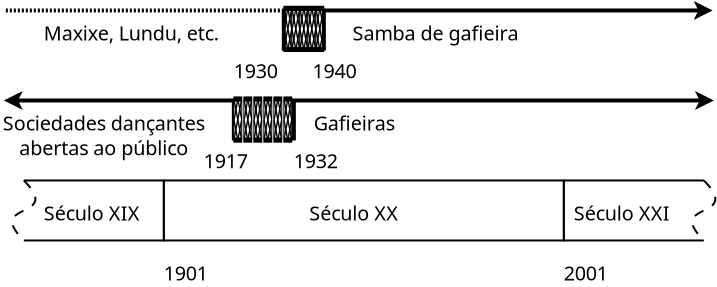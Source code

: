 <?xml version="1.0" encoding="UTF-8"?>
<dia:diagram xmlns:dia="http://www.lysator.liu.se/~alla/dia/">
  <dia:layer name="Segundo plano" visible="true" connectable="true" active="true">
    <dia:object type="Standard - Box" version="0" id="O0">
      <dia:attribute name="obj_pos">
        <dia:point val="12,1"/>
      </dia:attribute>
      <dia:attribute name="obj_bb">
        <dia:rectangle val="11.95,0.95;32.05,4.05"/>
      </dia:attribute>
      <dia:attribute name="elem_corner">
        <dia:point val="12,1"/>
      </dia:attribute>
      <dia:attribute name="elem_width">
        <dia:real val="20"/>
      </dia:attribute>
      <dia:attribute name="elem_height">
        <dia:real val="3"/>
      </dia:attribute>
      <dia:attribute name="show_background">
        <dia:boolean val="false"/>
      </dia:attribute>
    </dia:object>
    <dia:object type="Standard - Text" version="1" id="O1">
      <dia:attribute name="obj_pos">
        <dia:point val="12,6"/>
      </dia:attribute>
      <dia:attribute name="obj_bb">
        <dia:rectangle val="12,5.082;14.51,6.235"/>
      </dia:attribute>
      <dia:attribute name="text">
        <dia:composite type="text">
          <dia:attribute name="string">
            <dia:string>#1901#</dia:string>
          </dia:attribute>
          <dia:attribute name="font">
            <dia:font family="sans" style="0" name="Helvetica"/>
          </dia:attribute>
          <dia:attribute name="height">
            <dia:real val="1.235"/>
          </dia:attribute>
          <dia:attribute name="pos">
            <dia:point val="12,6"/>
          </dia:attribute>
          <dia:attribute name="color">
            <dia:color val="#000000ff"/>
          </dia:attribute>
          <dia:attribute name="alignment">
            <dia:enum val="0"/>
          </dia:attribute>
        </dia:composite>
      </dia:attribute>
      <dia:attribute name="valign">
        <dia:enum val="3"/>
      </dia:attribute>
    </dia:object>
    <dia:object type="Standard - Text" version="1" id="O2">
      <dia:attribute name="obj_pos">
        <dia:point val="32,6"/>
      </dia:attribute>
      <dia:attribute name="obj_bb">
        <dia:rectangle val="32,5.082;34.51,6.235"/>
      </dia:attribute>
      <dia:attribute name="text">
        <dia:composite type="text">
          <dia:attribute name="string">
            <dia:string>#2001#</dia:string>
          </dia:attribute>
          <dia:attribute name="font">
            <dia:font family="sans" style="0" name="Helvetica"/>
          </dia:attribute>
          <dia:attribute name="height">
            <dia:real val="1.235"/>
          </dia:attribute>
          <dia:attribute name="pos">
            <dia:point val="32,6"/>
          </dia:attribute>
          <dia:attribute name="color">
            <dia:color val="#000000ff"/>
          </dia:attribute>
          <dia:attribute name="alignment">
            <dia:enum val="0"/>
          </dia:attribute>
        </dia:composite>
      </dia:attribute>
      <dia:attribute name="valign">
        <dia:enum val="3"/>
      </dia:attribute>
    </dia:object>
    <dia:object type="Standard - Text" version="1" id="O3">
      <dia:attribute name="obj_pos">
        <dia:point val="21.5,3"/>
      </dia:attribute>
      <dia:attribute name="obj_bb">
        <dia:rectangle val="19.024,2.083;23.976,3.235"/>
      </dia:attribute>
      <dia:attribute name="text">
        <dia:composite type="text">
          <dia:attribute name="string">
            <dia:string>#Século XX#</dia:string>
          </dia:attribute>
          <dia:attribute name="font">
            <dia:font family="sans" style="0" name="Helvetica"/>
          </dia:attribute>
          <dia:attribute name="height">
            <dia:real val="1.235"/>
          </dia:attribute>
          <dia:attribute name="pos">
            <dia:point val="21.5,3"/>
          </dia:attribute>
          <dia:attribute name="color">
            <dia:color val="#000000ff"/>
          </dia:attribute>
          <dia:attribute name="alignment">
            <dia:enum val="1"/>
          </dia:attribute>
        </dia:composite>
      </dia:attribute>
      <dia:attribute name="valign">
        <dia:enum val="3"/>
      </dia:attribute>
    </dia:object>
    <dia:object type="Standard - Text" version="1" id="O4">
      <dia:attribute name="obj_pos">
        <dia:point val="32.5,3"/>
      </dia:attribute>
      <dia:attribute name="obj_bb">
        <dia:rectangle val="32.5,2.083;37.745,3.235"/>
      </dia:attribute>
      <dia:attribute name="text">
        <dia:composite type="text">
          <dia:attribute name="string">
            <dia:string>#Século XXI#</dia:string>
          </dia:attribute>
          <dia:attribute name="font">
            <dia:font family="sans" style="0" name="Helvetica"/>
          </dia:attribute>
          <dia:attribute name="height">
            <dia:real val="1.235"/>
          </dia:attribute>
          <dia:attribute name="pos">
            <dia:point val="32.5,3"/>
          </dia:attribute>
          <dia:attribute name="color">
            <dia:color val="#000000ff"/>
          </dia:attribute>
          <dia:attribute name="alignment">
            <dia:enum val="0"/>
          </dia:attribute>
        </dia:composite>
      </dia:attribute>
      <dia:attribute name="valign">
        <dia:enum val="3"/>
      </dia:attribute>
    </dia:object>
    <dia:object type="Standard - BezierLine" version="0" id="O5">
      <dia:attribute name="obj_pos">
        <dia:point val="39,1"/>
      </dia:attribute>
      <dia:attribute name="obj_bb">
        <dia:rectangle val="38.373,0.929;39.627,4.071"/>
      </dia:attribute>
      <dia:attribute name="bez_points">
        <dia:point val="39,1"/>
        <dia:point val="41,3"/>
        <dia:point val="37,2"/>
        <dia:point val="39,4"/>
      </dia:attribute>
      <dia:attribute name="corner_types">
        <dia:enum val="0"/>
        <dia:enum val="0"/>
      </dia:attribute>
      <dia:attribute name="line_style">
        <dia:enum val="1"/>
      </dia:attribute>
      <dia:attribute name="dashlength">
        <dia:real val="0.5"/>
      </dia:attribute>
    </dia:object>
    <dia:object type="Standard - PolyLine" version="0" id="O6">
      <dia:attribute name="obj_pos">
        <dia:point val="39,1"/>
      </dia:attribute>
      <dia:attribute name="obj_bb">
        <dia:rectangle val="31.95,0.95;39.05,4.05"/>
      </dia:attribute>
      <dia:attribute name="poly_points">
        <dia:point val="39,1"/>
        <dia:point val="32,1"/>
        <dia:point val="32,4"/>
        <dia:point val="39,4"/>
      </dia:attribute>
      <dia:connections>
        <dia:connection handle="1" to="O0" connection="2"/>
        <dia:connection handle="2" to="O0" connection="7"/>
      </dia:connections>
    </dia:object>
    <dia:group>
      <dia:attribute name="meta">
        <dia:composite type="dict"/>
      </dia:attribute>
      <dia:attribute name="matrix"/>
      <dia:object type="Standard - BezierLine" version="0" id="O7">
        <dia:attribute name="obj_pos">
          <dia:point val="5,1"/>
        </dia:attribute>
        <dia:attribute name="obj_bb">
          <dia:rectangle val="4.373,0.929;5.627,4.071"/>
        </dia:attribute>
        <dia:attribute name="bez_points">
          <dia:point val="5,1"/>
          <dia:point val="7,3"/>
          <dia:point val="3,2"/>
          <dia:point val="5,4"/>
        </dia:attribute>
        <dia:attribute name="corner_types">
          <dia:enum val="0"/>
          <dia:enum val="0"/>
        </dia:attribute>
        <dia:attribute name="line_style">
          <dia:enum val="1"/>
        </dia:attribute>
        <dia:attribute name="dashlength">
          <dia:real val="0.5"/>
        </dia:attribute>
      </dia:object>
      <dia:object type="Standard - PolyLine" version="0" id="O8">
        <dia:attribute name="obj_pos">
          <dia:point val="5,1"/>
        </dia:attribute>
        <dia:attribute name="obj_bb">
          <dia:rectangle val="4.95,0.95;12.05,4.05"/>
        </dia:attribute>
        <dia:attribute name="poly_points">
          <dia:point val="5,1"/>
          <dia:point val="12,1"/>
          <dia:point val="12,4"/>
          <dia:point val="5,4"/>
        </dia:attribute>
      </dia:object>
    </dia:group>
    <dia:object type="Standard - Text" version="1" id="O9">
      <dia:attribute name="obj_pos">
        <dia:point val="6,3"/>
      </dia:attribute>
      <dia:attribute name="obj_bb">
        <dia:rectangle val="6,2.083;11.245,3.235"/>
      </dia:attribute>
      <dia:attribute name="text">
        <dia:composite type="text">
          <dia:attribute name="string">
            <dia:string>#Século XIX#</dia:string>
          </dia:attribute>
          <dia:attribute name="font">
            <dia:font family="sans" style="0" name="Helvetica"/>
          </dia:attribute>
          <dia:attribute name="height">
            <dia:real val="1.235"/>
          </dia:attribute>
          <dia:attribute name="pos">
            <dia:point val="6,3"/>
          </dia:attribute>
          <dia:attribute name="color">
            <dia:color val="#000000ff"/>
          </dia:attribute>
          <dia:attribute name="alignment">
            <dia:enum val="0"/>
          </dia:attribute>
        </dia:composite>
      </dia:attribute>
      <dia:attribute name="valign">
        <dia:enum val="3"/>
      </dia:attribute>
    </dia:object>
    <dia:object type="Standard - Text" version="1" id="O10">
      <dia:attribute name="obj_pos">
        <dia:point val="9,-1.5"/>
      </dia:attribute>
      <dia:attribute name="obj_bb">
        <dia:rectangle val="3.453,-2.417;14.547,-0.03"/>
      </dia:attribute>
      <dia:attribute name="text">
        <dia:composite type="text">
          <dia:attribute name="string">
            <dia:string>#Sociedades dançantes
abertas ao público#</dia:string>
          </dia:attribute>
          <dia:attribute name="font">
            <dia:font family="sans" style="0" name="Helvetica"/>
          </dia:attribute>
          <dia:attribute name="height">
            <dia:real val="1.235"/>
          </dia:attribute>
          <dia:attribute name="pos">
            <dia:point val="9,-1.5"/>
          </dia:attribute>
          <dia:attribute name="color">
            <dia:color val="#000000ff"/>
          </dia:attribute>
          <dia:attribute name="alignment">
            <dia:enum val="1"/>
          </dia:attribute>
        </dia:composite>
      </dia:attribute>
      <dia:attribute name="valign">
        <dia:enum val="3"/>
      </dia:attribute>
    </dia:object>
    <dia:object type="Standard - PolyLine" version="0" id="O11">
      <dia:attribute name="obj_pos">
        <dia:point val="18.5,-1"/>
      </dia:attribute>
      <dia:attribute name="obj_bb">
        <dia:rectangle val="18.4,-3.474;39.6,-0.9"/>
      </dia:attribute>
      <dia:attribute name="poly_points">
        <dia:point val="18.5,-1"/>
        <dia:point val="18.5,-3"/>
        <dia:point val="39.5,-3"/>
      </dia:attribute>
      <dia:attribute name="line_width">
        <dia:real val="0.2"/>
      </dia:attribute>
      <dia:attribute name="end_arrow">
        <dia:enum val="22"/>
      </dia:attribute>
      <dia:attribute name="end_arrow_length">
        <dia:real val="0.5"/>
      </dia:attribute>
      <dia:attribute name="end_arrow_width">
        <dia:real val="0.5"/>
      </dia:attribute>
    </dia:object>
    <dia:object type="Standard - Text" version="1" id="O12">
      <dia:attribute name="obj_pos">
        <dia:point val="19.5,-1.5"/>
      </dia:attribute>
      <dia:attribute name="obj_bb">
        <dia:rectangle val="19.5,-2.417;23.9,-1.265"/>
      </dia:attribute>
      <dia:attribute name="text">
        <dia:composite type="text">
          <dia:attribute name="string">
            <dia:string>#Gafieiras#</dia:string>
          </dia:attribute>
          <dia:attribute name="font">
            <dia:font family="sans" style="0" name="Helvetica"/>
          </dia:attribute>
          <dia:attribute name="height">
            <dia:real val="1.235"/>
          </dia:attribute>
          <dia:attribute name="pos">
            <dia:point val="19.5,-1.5"/>
          </dia:attribute>
          <dia:attribute name="color">
            <dia:color val="#000000ff"/>
          </dia:attribute>
          <dia:attribute name="alignment">
            <dia:enum val="0"/>
          </dia:attribute>
        </dia:composite>
      </dia:attribute>
      <dia:attribute name="valign">
        <dia:enum val="3"/>
      </dia:attribute>
    </dia:object>
    <dia:object type="Standard - Text" version="1" id="O13">
      <dia:attribute name="obj_pos">
        <dia:point val="18.5,0"/>
      </dia:attribute>
      <dia:attribute name="obj_bb">
        <dia:rectangle val="18.5,-0.576;21.01,0.576"/>
      </dia:attribute>
      <dia:attribute name="text">
        <dia:composite type="text">
          <dia:attribute name="string">
            <dia:string>#1932#</dia:string>
          </dia:attribute>
          <dia:attribute name="font">
            <dia:font family="sans" style="0" name="Helvetica"/>
          </dia:attribute>
          <dia:attribute name="height">
            <dia:real val="1.235"/>
          </dia:attribute>
          <dia:attribute name="pos">
            <dia:point val="18.5,0.341"/>
          </dia:attribute>
          <dia:attribute name="color">
            <dia:color val="#000000ff"/>
          </dia:attribute>
          <dia:attribute name="alignment">
            <dia:enum val="0"/>
          </dia:attribute>
        </dia:composite>
      </dia:attribute>
      <dia:attribute name="valign">
        <dia:enum val="2"/>
      </dia:attribute>
    </dia:object>
    <dia:object type="Standard - Text" version="1" id="O14">
      <dia:attribute name="obj_pos">
        <dia:point val="21.438,-6"/>
      </dia:attribute>
      <dia:attribute name="obj_bb">
        <dia:rectangle val="21.438,-6.918;30.478,-5.765"/>
      </dia:attribute>
      <dia:attribute name="text">
        <dia:composite type="text">
          <dia:attribute name="string">
            <dia:string>#Samba de gafieira#</dia:string>
          </dia:attribute>
          <dia:attribute name="font">
            <dia:font family="sans" style="0" name="Helvetica"/>
          </dia:attribute>
          <dia:attribute name="height">
            <dia:real val="1.235"/>
          </dia:attribute>
          <dia:attribute name="pos">
            <dia:point val="21.438,-6"/>
          </dia:attribute>
          <dia:attribute name="color">
            <dia:color val="#000000ff"/>
          </dia:attribute>
          <dia:attribute name="alignment">
            <dia:enum val="0"/>
          </dia:attribute>
        </dia:composite>
      </dia:attribute>
      <dia:attribute name="valign">
        <dia:enum val="3"/>
      </dia:attribute>
    </dia:object>
    <dia:object type="Standard - Text" version="1" id="O15">
      <dia:attribute name="obj_pos">
        <dia:point val="19.438,-4.5"/>
      </dia:attribute>
      <dia:attribute name="obj_bb">
        <dia:rectangle val="19.438,-5.076;21.948,-3.924"/>
      </dia:attribute>
      <dia:attribute name="text">
        <dia:composite type="text">
          <dia:attribute name="string">
            <dia:string>#1940#</dia:string>
          </dia:attribute>
          <dia:attribute name="font">
            <dia:font family="sans" style="0" name="Helvetica"/>
          </dia:attribute>
          <dia:attribute name="height">
            <dia:real val="1.235"/>
          </dia:attribute>
          <dia:attribute name="pos">
            <dia:point val="19.438,-4.159"/>
          </dia:attribute>
          <dia:attribute name="color">
            <dia:color val="#000000ff"/>
          </dia:attribute>
          <dia:attribute name="alignment">
            <dia:enum val="0"/>
          </dia:attribute>
        </dia:composite>
      </dia:attribute>
      <dia:attribute name="valign">
        <dia:enum val="2"/>
      </dia:attribute>
    </dia:object>
    <dia:object type="Standard - PolyLine" version="0" id="O16">
      <dia:attribute name="obj_pos">
        <dia:point val="18,-5.5"/>
      </dia:attribute>
      <dia:attribute name="obj_bb">
        <dia:rectangle val="3.9,-7.6;18.1,-5.4"/>
      </dia:attribute>
      <dia:attribute name="poly_points">
        <dia:point val="18,-5.5"/>
        <dia:point val="18,-7.5"/>
        <dia:point val="4,-7.5"/>
      </dia:attribute>
      <dia:attribute name="line_width">
        <dia:real val="0.2"/>
      </dia:attribute>
      <dia:attribute name="line_style">
        <dia:enum val="4"/>
      </dia:attribute>
    </dia:object>
    <dia:object type="Standard - Text" version="1" id="O17">
      <dia:attribute name="obj_pos">
        <dia:point val="15.5,-4.5"/>
      </dia:attribute>
      <dia:attribute name="obj_bb">
        <dia:rectangle val="15.5,-5.076;18.01,-3.924"/>
      </dia:attribute>
      <dia:attribute name="text">
        <dia:composite type="text">
          <dia:attribute name="string">
            <dia:string>#1930#</dia:string>
          </dia:attribute>
          <dia:attribute name="font">
            <dia:font family="sans" style="0" name="Helvetica"/>
          </dia:attribute>
          <dia:attribute name="height">
            <dia:real val="1.235"/>
          </dia:attribute>
          <dia:attribute name="pos">
            <dia:point val="15.5,-4.159"/>
          </dia:attribute>
          <dia:attribute name="color">
            <dia:color val="#000000ff"/>
          </dia:attribute>
          <dia:attribute name="alignment">
            <dia:enum val="0"/>
          </dia:attribute>
        </dia:composite>
      </dia:attribute>
      <dia:attribute name="valign">
        <dia:enum val="2"/>
      </dia:attribute>
    </dia:object>
    <dia:object type="Standard - Text" version="1" id="O18">
      <dia:attribute name="obj_pos">
        <dia:point val="6,-6"/>
      </dia:attribute>
      <dia:attribute name="obj_bb">
        <dia:rectangle val="6,-6.918;15.627,-5.765"/>
      </dia:attribute>
      <dia:attribute name="text">
        <dia:composite type="text">
          <dia:attribute name="string">
            <dia:string>#Maxixe, Lundu, etc.#</dia:string>
          </dia:attribute>
          <dia:attribute name="font">
            <dia:font family="sans" style="0" name="Helvetica"/>
          </dia:attribute>
          <dia:attribute name="height">
            <dia:real val="1.235"/>
          </dia:attribute>
          <dia:attribute name="pos">
            <dia:point val="6,-6"/>
          </dia:attribute>
          <dia:attribute name="color">
            <dia:color val="#000000ff"/>
          </dia:attribute>
          <dia:attribute name="alignment">
            <dia:enum val="0"/>
          </dia:attribute>
        </dia:composite>
      </dia:attribute>
      <dia:attribute name="valign">
        <dia:enum val="3"/>
      </dia:attribute>
    </dia:object>
    <dia:group>
      <dia:attribute name="meta">
        <dia:composite type="dict"/>
      </dia:attribute>
      <dia:attribute name="matrix">
        <dia:matrix xx="0.197" xy="0" yx="0" yy="1.026" x0="14.534" y0="3.887"/>
      </dia:attribute>
      <dia:object type="Standard - Box" version="0" id="O19">
        <dia:attribute name="obj_pos">
          <dia:point val="17.6,-11.2"/>
        </dia:attribute>
        <dia:attribute name="obj_bb">
          <dia:rectangle val="17.5,-11.3;19.7,-9.1"/>
        </dia:attribute>
        <dia:attribute name="elem_corner">
          <dia:point val="17.6,-11.2"/>
        </dia:attribute>
        <dia:attribute name="elem_width">
          <dia:real val="2"/>
        </dia:attribute>
        <dia:attribute name="elem_height">
          <dia:real val="2"/>
        </dia:attribute>
        <dia:attribute name="border_width">
          <dia:real val="0.2"/>
        </dia:attribute>
        <dia:attribute name="show_background">
          <dia:boolean val="true"/>
        </dia:attribute>
      </dia:object>
      <dia:group>
        <dia:attribute name="meta">
          <dia:composite type="dict"/>
        </dia:attribute>
        <dia:attribute name="matrix"/>
        <dia:object type="Standard - Line" version="0" id="O20">
          <dia:attribute name="obj_pos">
            <dia:point val="17.6,-11.2"/>
          </dia:attribute>
          <dia:attribute name="obj_bb">
            <dia:rectangle val="17.459,-11.341;19.741,-9.059"/>
          </dia:attribute>
          <dia:attribute name="conn_endpoints">
            <dia:point val="17.6,-11.2"/>
            <dia:point val="19.6,-9.2"/>
          </dia:attribute>
          <dia:attribute name="numcp">
            <dia:int val="1"/>
          </dia:attribute>
          <dia:attribute name="line_width">
            <dia:real val="0.2"/>
          </dia:attribute>
        </dia:object>
        <dia:object type="Standard - Line" version="0" id="O21">
          <dia:attribute name="obj_pos">
            <dia:point val="19.6,-11.2"/>
          </dia:attribute>
          <dia:attribute name="obj_bb">
            <dia:rectangle val="17.459,-11.341;19.741,-9.059"/>
          </dia:attribute>
          <dia:attribute name="conn_endpoints">
            <dia:point val="19.6,-11.2"/>
            <dia:point val="17.6,-9.2"/>
          </dia:attribute>
          <dia:attribute name="numcp">
            <dia:int val="1"/>
          </dia:attribute>
          <dia:attribute name="line_width">
            <dia:real val="0.2"/>
          </dia:attribute>
        </dia:object>
        <dia:object type="Standard - Line" version="0" id="O22">
          <dia:attribute name="obj_pos">
            <dia:point val="19.6,-10.2"/>
          </dia:attribute>
          <dia:attribute name="obj_bb">
            <dia:rectangle val="18.459,-10.341;19.741,-9.059"/>
          </dia:attribute>
          <dia:attribute name="conn_endpoints">
            <dia:point val="19.6,-10.2"/>
            <dia:point val="18.6,-9.2"/>
          </dia:attribute>
          <dia:attribute name="numcp">
            <dia:int val="1"/>
          </dia:attribute>
          <dia:attribute name="line_width">
            <dia:real val="0.2"/>
          </dia:attribute>
        </dia:object>
        <dia:object type="Standard - Line" version="0" id="O23">
          <dia:attribute name="obj_pos">
            <dia:point val="18.6,-11.2"/>
          </dia:attribute>
          <dia:attribute name="obj_bb">
            <dia:rectangle val="17.585,-11.341;18.741,-10.092"/>
          </dia:attribute>
          <dia:attribute name="conn_endpoints">
            <dia:point val="18.6,-11.2"/>
            <dia:point val="17.726,-10.234"/>
          </dia:attribute>
          <dia:attribute name="numcp">
            <dia:int val="1"/>
          </dia:attribute>
          <dia:attribute name="line_width">
            <dia:real val="0.2"/>
          </dia:attribute>
        </dia:object>
        <dia:object type="Standard - Line" version="0" id="O24">
          <dia:attribute name="obj_pos">
            <dia:point val="18.6,-11.2"/>
          </dia:attribute>
          <dia:attribute name="obj_bb">
            <dia:rectangle val="18.459,-11.341;19.741,-10.059"/>
          </dia:attribute>
          <dia:attribute name="conn_endpoints">
            <dia:point val="18.6,-11.2"/>
            <dia:point val="19.6,-10.2"/>
          </dia:attribute>
          <dia:attribute name="numcp">
            <dia:int val="1"/>
          </dia:attribute>
          <dia:attribute name="line_width">
            <dia:real val="0.2"/>
          </dia:attribute>
        </dia:object>
        <dia:object type="Standard - Line" version="0" id="O25">
          <dia:attribute name="obj_pos">
            <dia:point val="17.6,-10.2"/>
          </dia:attribute>
          <dia:attribute name="obj_bb">
            <dia:rectangle val="17.459,-10.341;18.741,-9.059"/>
          </dia:attribute>
          <dia:attribute name="conn_endpoints">
            <dia:point val="17.6,-10.2"/>
            <dia:point val="18.6,-9.2"/>
          </dia:attribute>
          <dia:attribute name="numcp">
            <dia:int val="1"/>
          </dia:attribute>
          <dia:attribute name="line_width">
            <dia:real val="0.2"/>
          </dia:attribute>
        </dia:object>
      </dia:group>
    </dia:group>
    <dia:group>
      <dia:attribute name="meta">
        <dia:composite type="dict"/>
      </dia:attribute>
      <dia:attribute name="matrix">
        <dia:matrix xx="0.197" xy="0" yx="0" yy="1.026" x0="14.934" y0="3.887"/>
      </dia:attribute>
      <dia:object type="Standard - Box" version="0" id="O26">
        <dia:attribute name="obj_pos">
          <dia:point val="17.6,-11.2"/>
        </dia:attribute>
        <dia:attribute name="obj_bb">
          <dia:rectangle val="17.5,-11.3;19.7,-9.1"/>
        </dia:attribute>
        <dia:attribute name="elem_corner">
          <dia:point val="17.6,-11.2"/>
        </dia:attribute>
        <dia:attribute name="elem_width">
          <dia:real val="2"/>
        </dia:attribute>
        <dia:attribute name="elem_height">
          <dia:real val="2"/>
        </dia:attribute>
        <dia:attribute name="border_width">
          <dia:real val="0.2"/>
        </dia:attribute>
        <dia:attribute name="show_background">
          <dia:boolean val="true"/>
        </dia:attribute>
      </dia:object>
      <dia:group>
        <dia:attribute name="meta">
          <dia:composite type="dict"/>
        </dia:attribute>
        <dia:attribute name="matrix"/>
        <dia:object type="Standard - Line" version="0" id="O27">
          <dia:attribute name="obj_pos">
            <dia:point val="17.6,-11.2"/>
          </dia:attribute>
          <dia:attribute name="obj_bb">
            <dia:rectangle val="17.459,-11.341;19.741,-9.059"/>
          </dia:attribute>
          <dia:attribute name="conn_endpoints">
            <dia:point val="17.6,-11.2"/>
            <dia:point val="19.6,-9.2"/>
          </dia:attribute>
          <dia:attribute name="numcp">
            <dia:int val="1"/>
          </dia:attribute>
          <dia:attribute name="line_width">
            <dia:real val="0.2"/>
          </dia:attribute>
        </dia:object>
        <dia:object type="Standard - Line" version="0" id="O28">
          <dia:attribute name="obj_pos">
            <dia:point val="19.6,-11.2"/>
          </dia:attribute>
          <dia:attribute name="obj_bb">
            <dia:rectangle val="17.459,-11.341;19.741,-9.059"/>
          </dia:attribute>
          <dia:attribute name="conn_endpoints">
            <dia:point val="19.6,-11.2"/>
            <dia:point val="17.6,-9.2"/>
          </dia:attribute>
          <dia:attribute name="numcp">
            <dia:int val="1"/>
          </dia:attribute>
          <dia:attribute name="line_width">
            <dia:real val="0.2"/>
          </dia:attribute>
        </dia:object>
        <dia:object type="Standard - Line" version="0" id="O29">
          <dia:attribute name="obj_pos">
            <dia:point val="19.6,-10.2"/>
          </dia:attribute>
          <dia:attribute name="obj_bb">
            <dia:rectangle val="18.459,-10.341;19.741,-9.059"/>
          </dia:attribute>
          <dia:attribute name="conn_endpoints">
            <dia:point val="19.6,-10.2"/>
            <dia:point val="18.6,-9.2"/>
          </dia:attribute>
          <dia:attribute name="numcp">
            <dia:int val="1"/>
          </dia:attribute>
          <dia:attribute name="line_width">
            <dia:real val="0.2"/>
          </dia:attribute>
        </dia:object>
        <dia:object type="Standard - Line" version="0" id="O30">
          <dia:attribute name="obj_pos">
            <dia:point val="18.6,-11.2"/>
          </dia:attribute>
          <dia:attribute name="obj_bb">
            <dia:rectangle val="17.585,-11.341;18.741,-10.092"/>
          </dia:attribute>
          <dia:attribute name="conn_endpoints">
            <dia:point val="18.6,-11.2"/>
            <dia:point val="17.726,-10.234"/>
          </dia:attribute>
          <dia:attribute name="numcp">
            <dia:int val="1"/>
          </dia:attribute>
          <dia:attribute name="line_width">
            <dia:real val="0.2"/>
          </dia:attribute>
        </dia:object>
        <dia:object type="Standard - Line" version="0" id="O31">
          <dia:attribute name="obj_pos">
            <dia:point val="18.6,-11.2"/>
          </dia:attribute>
          <dia:attribute name="obj_bb">
            <dia:rectangle val="18.459,-11.341;19.741,-10.059"/>
          </dia:attribute>
          <dia:attribute name="conn_endpoints">
            <dia:point val="18.6,-11.2"/>
            <dia:point val="19.6,-10.2"/>
          </dia:attribute>
          <dia:attribute name="numcp">
            <dia:int val="1"/>
          </dia:attribute>
          <dia:attribute name="line_width">
            <dia:real val="0.2"/>
          </dia:attribute>
        </dia:object>
        <dia:object type="Standard - Line" version="0" id="O32">
          <dia:attribute name="obj_pos">
            <dia:point val="17.6,-10.2"/>
          </dia:attribute>
          <dia:attribute name="obj_bb">
            <dia:rectangle val="17.459,-10.341;18.741,-9.059"/>
          </dia:attribute>
          <dia:attribute name="conn_endpoints">
            <dia:point val="17.6,-10.2"/>
            <dia:point val="18.6,-9.2"/>
          </dia:attribute>
          <dia:attribute name="numcp">
            <dia:int val="1"/>
          </dia:attribute>
          <dia:attribute name="line_width">
            <dia:real val="0.2"/>
          </dia:attribute>
        </dia:object>
      </dia:group>
    </dia:group>
    <dia:group>
      <dia:attribute name="meta">
        <dia:composite type="dict"/>
      </dia:attribute>
      <dia:attribute name="matrix">
        <dia:matrix xx="0.197" xy="0" yx="0" yy="1.026" x0="15.334" y0="3.887"/>
      </dia:attribute>
      <dia:object type="Standard - Box" version="0" id="O33">
        <dia:attribute name="obj_pos">
          <dia:point val="17.6,-11.2"/>
        </dia:attribute>
        <dia:attribute name="obj_bb">
          <dia:rectangle val="17.5,-11.3;19.7,-9.1"/>
        </dia:attribute>
        <dia:attribute name="elem_corner">
          <dia:point val="17.6,-11.2"/>
        </dia:attribute>
        <dia:attribute name="elem_width">
          <dia:real val="2"/>
        </dia:attribute>
        <dia:attribute name="elem_height">
          <dia:real val="2"/>
        </dia:attribute>
        <dia:attribute name="border_width">
          <dia:real val="0.2"/>
        </dia:attribute>
        <dia:attribute name="show_background">
          <dia:boolean val="true"/>
        </dia:attribute>
      </dia:object>
      <dia:group>
        <dia:attribute name="meta">
          <dia:composite type="dict"/>
        </dia:attribute>
        <dia:attribute name="matrix"/>
        <dia:object type="Standard - Line" version="0" id="O34">
          <dia:attribute name="obj_pos">
            <dia:point val="17.6,-11.2"/>
          </dia:attribute>
          <dia:attribute name="obj_bb">
            <dia:rectangle val="17.459,-11.341;19.741,-9.059"/>
          </dia:attribute>
          <dia:attribute name="conn_endpoints">
            <dia:point val="17.6,-11.2"/>
            <dia:point val="19.6,-9.2"/>
          </dia:attribute>
          <dia:attribute name="numcp">
            <dia:int val="1"/>
          </dia:attribute>
          <dia:attribute name="line_width">
            <dia:real val="0.2"/>
          </dia:attribute>
        </dia:object>
        <dia:object type="Standard - Line" version="0" id="O35">
          <dia:attribute name="obj_pos">
            <dia:point val="19.6,-11.2"/>
          </dia:attribute>
          <dia:attribute name="obj_bb">
            <dia:rectangle val="17.459,-11.341;19.741,-9.059"/>
          </dia:attribute>
          <dia:attribute name="conn_endpoints">
            <dia:point val="19.6,-11.2"/>
            <dia:point val="17.6,-9.2"/>
          </dia:attribute>
          <dia:attribute name="numcp">
            <dia:int val="1"/>
          </dia:attribute>
          <dia:attribute name="line_width">
            <dia:real val="0.2"/>
          </dia:attribute>
        </dia:object>
        <dia:object type="Standard - Line" version="0" id="O36">
          <dia:attribute name="obj_pos">
            <dia:point val="19.6,-10.2"/>
          </dia:attribute>
          <dia:attribute name="obj_bb">
            <dia:rectangle val="18.459,-10.341;19.741,-9.059"/>
          </dia:attribute>
          <dia:attribute name="conn_endpoints">
            <dia:point val="19.6,-10.2"/>
            <dia:point val="18.6,-9.2"/>
          </dia:attribute>
          <dia:attribute name="numcp">
            <dia:int val="1"/>
          </dia:attribute>
          <dia:attribute name="line_width">
            <dia:real val="0.2"/>
          </dia:attribute>
        </dia:object>
        <dia:object type="Standard - Line" version="0" id="O37">
          <dia:attribute name="obj_pos">
            <dia:point val="18.6,-11.2"/>
          </dia:attribute>
          <dia:attribute name="obj_bb">
            <dia:rectangle val="17.585,-11.341;18.741,-10.092"/>
          </dia:attribute>
          <dia:attribute name="conn_endpoints">
            <dia:point val="18.6,-11.2"/>
            <dia:point val="17.726,-10.234"/>
          </dia:attribute>
          <dia:attribute name="numcp">
            <dia:int val="1"/>
          </dia:attribute>
          <dia:attribute name="line_width">
            <dia:real val="0.2"/>
          </dia:attribute>
        </dia:object>
        <dia:object type="Standard - Line" version="0" id="O38">
          <dia:attribute name="obj_pos">
            <dia:point val="18.6,-11.2"/>
          </dia:attribute>
          <dia:attribute name="obj_bb">
            <dia:rectangle val="18.459,-11.341;19.741,-10.059"/>
          </dia:attribute>
          <dia:attribute name="conn_endpoints">
            <dia:point val="18.6,-11.2"/>
            <dia:point val="19.6,-10.2"/>
          </dia:attribute>
          <dia:attribute name="numcp">
            <dia:int val="1"/>
          </dia:attribute>
          <dia:attribute name="line_width">
            <dia:real val="0.2"/>
          </dia:attribute>
        </dia:object>
        <dia:object type="Standard - Line" version="0" id="O39">
          <dia:attribute name="obj_pos">
            <dia:point val="17.6,-10.2"/>
          </dia:attribute>
          <dia:attribute name="obj_bb">
            <dia:rectangle val="17.459,-10.341;18.741,-9.059"/>
          </dia:attribute>
          <dia:attribute name="conn_endpoints">
            <dia:point val="17.6,-10.2"/>
            <dia:point val="18.6,-9.2"/>
          </dia:attribute>
          <dia:attribute name="numcp">
            <dia:int val="1"/>
          </dia:attribute>
          <dia:attribute name="line_width">
            <dia:real val="0.2"/>
          </dia:attribute>
        </dia:object>
      </dia:group>
    </dia:group>
    <dia:group>
      <dia:attribute name="meta">
        <dia:composite type="dict"/>
      </dia:attribute>
      <dia:attribute name="matrix">
        <dia:matrix xx="0.197" xy="0" yx="0" yy="1.026" x0="15.734" y0="3.887"/>
      </dia:attribute>
      <dia:object type="Standard - Box" version="0" id="O40">
        <dia:attribute name="obj_pos">
          <dia:point val="17.6,-11.2"/>
        </dia:attribute>
        <dia:attribute name="obj_bb">
          <dia:rectangle val="17.5,-11.3;19.7,-9.1"/>
        </dia:attribute>
        <dia:attribute name="elem_corner">
          <dia:point val="17.6,-11.2"/>
        </dia:attribute>
        <dia:attribute name="elem_width">
          <dia:real val="2"/>
        </dia:attribute>
        <dia:attribute name="elem_height">
          <dia:real val="2"/>
        </dia:attribute>
        <dia:attribute name="border_width">
          <dia:real val="0.2"/>
        </dia:attribute>
        <dia:attribute name="show_background">
          <dia:boolean val="true"/>
        </dia:attribute>
      </dia:object>
      <dia:group>
        <dia:attribute name="meta">
          <dia:composite type="dict"/>
        </dia:attribute>
        <dia:attribute name="matrix"/>
        <dia:object type="Standard - Line" version="0" id="O41">
          <dia:attribute name="obj_pos">
            <dia:point val="17.6,-11.2"/>
          </dia:attribute>
          <dia:attribute name="obj_bb">
            <dia:rectangle val="17.459,-11.341;19.741,-9.059"/>
          </dia:attribute>
          <dia:attribute name="conn_endpoints">
            <dia:point val="17.6,-11.2"/>
            <dia:point val="19.6,-9.2"/>
          </dia:attribute>
          <dia:attribute name="numcp">
            <dia:int val="1"/>
          </dia:attribute>
          <dia:attribute name="line_width">
            <dia:real val="0.2"/>
          </dia:attribute>
        </dia:object>
        <dia:object type="Standard - Line" version="0" id="O42">
          <dia:attribute name="obj_pos">
            <dia:point val="19.6,-11.2"/>
          </dia:attribute>
          <dia:attribute name="obj_bb">
            <dia:rectangle val="17.459,-11.341;19.741,-9.059"/>
          </dia:attribute>
          <dia:attribute name="conn_endpoints">
            <dia:point val="19.6,-11.2"/>
            <dia:point val="17.6,-9.2"/>
          </dia:attribute>
          <dia:attribute name="numcp">
            <dia:int val="1"/>
          </dia:attribute>
          <dia:attribute name="line_width">
            <dia:real val="0.2"/>
          </dia:attribute>
        </dia:object>
        <dia:object type="Standard - Line" version="0" id="O43">
          <dia:attribute name="obj_pos">
            <dia:point val="19.6,-10.2"/>
          </dia:attribute>
          <dia:attribute name="obj_bb">
            <dia:rectangle val="18.459,-10.341;19.741,-9.059"/>
          </dia:attribute>
          <dia:attribute name="conn_endpoints">
            <dia:point val="19.6,-10.2"/>
            <dia:point val="18.6,-9.2"/>
          </dia:attribute>
          <dia:attribute name="numcp">
            <dia:int val="1"/>
          </dia:attribute>
          <dia:attribute name="line_width">
            <dia:real val="0.2"/>
          </dia:attribute>
        </dia:object>
        <dia:object type="Standard - Line" version="0" id="O44">
          <dia:attribute name="obj_pos">
            <dia:point val="18.6,-11.2"/>
          </dia:attribute>
          <dia:attribute name="obj_bb">
            <dia:rectangle val="17.585,-11.341;18.741,-10.092"/>
          </dia:attribute>
          <dia:attribute name="conn_endpoints">
            <dia:point val="18.6,-11.2"/>
            <dia:point val="17.726,-10.234"/>
          </dia:attribute>
          <dia:attribute name="numcp">
            <dia:int val="1"/>
          </dia:attribute>
          <dia:attribute name="line_width">
            <dia:real val="0.2"/>
          </dia:attribute>
        </dia:object>
        <dia:object type="Standard - Line" version="0" id="O45">
          <dia:attribute name="obj_pos">
            <dia:point val="18.6,-11.2"/>
          </dia:attribute>
          <dia:attribute name="obj_bb">
            <dia:rectangle val="18.459,-11.341;19.741,-10.059"/>
          </dia:attribute>
          <dia:attribute name="conn_endpoints">
            <dia:point val="18.6,-11.2"/>
            <dia:point val="19.6,-10.2"/>
          </dia:attribute>
          <dia:attribute name="numcp">
            <dia:int val="1"/>
          </dia:attribute>
          <dia:attribute name="line_width">
            <dia:real val="0.2"/>
          </dia:attribute>
        </dia:object>
        <dia:object type="Standard - Line" version="0" id="O46">
          <dia:attribute name="obj_pos">
            <dia:point val="17.6,-10.2"/>
          </dia:attribute>
          <dia:attribute name="obj_bb">
            <dia:rectangle val="17.459,-10.341;18.741,-9.059"/>
          </dia:attribute>
          <dia:attribute name="conn_endpoints">
            <dia:point val="17.6,-10.2"/>
            <dia:point val="18.6,-9.2"/>
          </dia:attribute>
          <dia:attribute name="numcp">
            <dia:int val="1"/>
          </dia:attribute>
          <dia:attribute name="line_width">
            <dia:real val="0.2"/>
          </dia:attribute>
        </dia:object>
      </dia:group>
    </dia:group>
    <dia:group>
      <dia:attribute name="meta">
        <dia:composite type="dict"/>
      </dia:attribute>
      <dia:attribute name="matrix">
        <dia:matrix xx="0.197" xy="0" yx="0" yy="1.026" x0="16.134" y0="3.887"/>
      </dia:attribute>
      <dia:object type="Standard - Box" version="0" id="O47">
        <dia:attribute name="obj_pos">
          <dia:point val="17.6,-11.2"/>
        </dia:attribute>
        <dia:attribute name="obj_bb">
          <dia:rectangle val="17.5,-11.3;19.7,-9.1"/>
        </dia:attribute>
        <dia:attribute name="elem_corner">
          <dia:point val="17.6,-11.2"/>
        </dia:attribute>
        <dia:attribute name="elem_width">
          <dia:real val="2"/>
        </dia:attribute>
        <dia:attribute name="elem_height">
          <dia:real val="2"/>
        </dia:attribute>
        <dia:attribute name="border_width">
          <dia:real val="0.2"/>
        </dia:attribute>
        <dia:attribute name="show_background">
          <dia:boolean val="true"/>
        </dia:attribute>
      </dia:object>
      <dia:group>
        <dia:attribute name="meta">
          <dia:composite type="dict"/>
        </dia:attribute>
        <dia:attribute name="matrix"/>
        <dia:object type="Standard - Line" version="0" id="O48">
          <dia:attribute name="obj_pos">
            <dia:point val="17.6,-11.2"/>
          </dia:attribute>
          <dia:attribute name="obj_bb">
            <dia:rectangle val="17.459,-11.341;19.741,-9.059"/>
          </dia:attribute>
          <dia:attribute name="conn_endpoints">
            <dia:point val="17.6,-11.2"/>
            <dia:point val="19.6,-9.2"/>
          </dia:attribute>
          <dia:attribute name="numcp">
            <dia:int val="1"/>
          </dia:attribute>
          <dia:attribute name="line_width">
            <dia:real val="0.2"/>
          </dia:attribute>
        </dia:object>
        <dia:object type="Standard - Line" version="0" id="O49">
          <dia:attribute name="obj_pos">
            <dia:point val="19.6,-11.2"/>
          </dia:attribute>
          <dia:attribute name="obj_bb">
            <dia:rectangle val="17.459,-11.341;19.741,-9.059"/>
          </dia:attribute>
          <dia:attribute name="conn_endpoints">
            <dia:point val="19.6,-11.2"/>
            <dia:point val="17.6,-9.2"/>
          </dia:attribute>
          <dia:attribute name="numcp">
            <dia:int val="1"/>
          </dia:attribute>
          <dia:attribute name="line_width">
            <dia:real val="0.2"/>
          </dia:attribute>
        </dia:object>
        <dia:object type="Standard - Line" version="0" id="O50">
          <dia:attribute name="obj_pos">
            <dia:point val="19.6,-10.2"/>
          </dia:attribute>
          <dia:attribute name="obj_bb">
            <dia:rectangle val="18.459,-10.341;19.741,-9.059"/>
          </dia:attribute>
          <dia:attribute name="conn_endpoints">
            <dia:point val="19.6,-10.2"/>
            <dia:point val="18.6,-9.2"/>
          </dia:attribute>
          <dia:attribute name="numcp">
            <dia:int val="1"/>
          </dia:attribute>
          <dia:attribute name="line_width">
            <dia:real val="0.2"/>
          </dia:attribute>
        </dia:object>
        <dia:object type="Standard - Line" version="0" id="O51">
          <dia:attribute name="obj_pos">
            <dia:point val="18.6,-11.2"/>
          </dia:attribute>
          <dia:attribute name="obj_bb">
            <dia:rectangle val="17.585,-11.341;18.741,-10.092"/>
          </dia:attribute>
          <dia:attribute name="conn_endpoints">
            <dia:point val="18.6,-11.2"/>
            <dia:point val="17.726,-10.234"/>
          </dia:attribute>
          <dia:attribute name="numcp">
            <dia:int val="1"/>
          </dia:attribute>
          <dia:attribute name="line_width">
            <dia:real val="0.2"/>
          </dia:attribute>
        </dia:object>
        <dia:object type="Standard - Line" version="0" id="O52">
          <dia:attribute name="obj_pos">
            <dia:point val="18.6,-11.2"/>
          </dia:attribute>
          <dia:attribute name="obj_bb">
            <dia:rectangle val="18.459,-11.341;19.741,-10.059"/>
          </dia:attribute>
          <dia:attribute name="conn_endpoints">
            <dia:point val="18.6,-11.2"/>
            <dia:point val="19.6,-10.2"/>
          </dia:attribute>
          <dia:attribute name="numcp">
            <dia:int val="1"/>
          </dia:attribute>
          <dia:attribute name="line_width">
            <dia:real val="0.2"/>
          </dia:attribute>
        </dia:object>
        <dia:object type="Standard - Line" version="0" id="O53">
          <dia:attribute name="obj_pos">
            <dia:point val="17.6,-10.2"/>
          </dia:attribute>
          <dia:attribute name="obj_bb">
            <dia:rectangle val="17.459,-10.341;18.741,-9.059"/>
          </dia:attribute>
          <dia:attribute name="conn_endpoints">
            <dia:point val="17.6,-10.2"/>
            <dia:point val="18.6,-9.2"/>
          </dia:attribute>
          <dia:attribute name="numcp">
            <dia:int val="1"/>
          </dia:attribute>
          <dia:attribute name="line_width">
            <dia:real val="0.2"/>
          </dia:attribute>
        </dia:object>
      </dia:group>
    </dia:group>
    <dia:object type="Standard - Line" version="0" id="O54">
      <dia:attribute name="obj_pos">
        <dia:point val="18,-7.5"/>
      </dia:attribute>
      <dia:attribute name="obj_bb">
        <dia:rectangle val="17.9,-7.6;18.1,-5.4"/>
      </dia:attribute>
      <dia:attribute name="conn_endpoints">
        <dia:point val="18,-7.5"/>
        <dia:point val="18,-5.5"/>
      </dia:attribute>
      <dia:attribute name="numcp">
        <dia:int val="1"/>
      </dia:attribute>
      <dia:attribute name="line_width">
        <dia:real val="0.2"/>
      </dia:attribute>
    </dia:object>
    <dia:object type="Standard - PolyLine" version="0" id="O55">
      <dia:attribute name="obj_pos">
        <dia:point val="20,-5.5"/>
      </dia:attribute>
      <dia:attribute name="obj_bb">
        <dia:rectangle val="19.9,-7.974;39.538,-5.4"/>
      </dia:attribute>
      <dia:attribute name="poly_points">
        <dia:point val="20,-5.5"/>
        <dia:point val="20,-7.5"/>
        <dia:point val="39.438,-7.5"/>
      </dia:attribute>
      <dia:attribute name="line_width">
        <dia:real val="0.2"/>
      </dia:attribute>
      <dia:attribute name="end_arrow">
        <dia:enum val="22"/>
      </dia:attribute>
      <dia:attribute name="end_arrow_length">
        <dia:real val="0.5"/>
      </dia:attribute>
      <dia:attribute name="end_arrow_width">
        <dia:real val="0.5"/>
      </dia:attribute>
    </dia:object>
    <dia:object type="Standard - PolyLine" version="0" id="O56">
      <dia:attribute name="obj_pos">
        <dia:point val="15.5,-1"/>
      </dia:attribute>
      <dia:attribute name="obj_bb">
        <dia:rectangle val="3.9,-3.474;15.6,-0.9"/>
      </dia:attribute>
      <dia:attribute name="poly_points">
        <dia:point val="15.5,-1"/>
        <dia:point val="15.5,-3"/>
        <dia:point val="4,-3"/>
      </dia:attribute>
      <dia:attribute name="line_width">
        <dia:real val="0.2"/>
      </dia:attribute>
      <dia:attribute name="end_arrow">
        <dia:enum val="22"/>
      </dia:attribute>
      <dia:attribute name="end_arrow_length">
        <dia:real val="0.5"/>
      </dia:attribute>
      <dia:attribute name="end_arrow_width">
        <dia:real val="0.5"/>
      </dia:attribute>
    </dia:object>
    <dia:group>
      <dia:attribute name="meta">
        <dia:composite type="dict"/>
      </dia:attribute>
      <dia:attribute name="matrix"/>
      <dia:group>
        <dia:attribute name="meta">
          <dia:composite type="dict"/>
        </dia:attribute>
        <dia:attribute name="matrix">
          <dia:matrix xx="0.197" xy="0" yx="0" yy="1.026" x0="14.534" y0="8.419"/>
        </dia:attribute>
        <dia:object type="Standard - Box" version="0" id="O57">
          <dia:attribute name="obj_pos">
            <dia:point val="17.6,-11.2"/>
          </dia:attribute>
          <dia:attribute name="obj_bb">
            <dia:rectangle val="17.5,-11.3;19.7,-9.1"/>
          </dia:attribute>
          <dia:attribute name="elem_corner">
            <dia:point val="17.6,-11.2"/>
          </dia:attribute>
          <dia:attribute name="elem_width">
            <dia:real val="2"/>
          </dia:attribute>
          <dia:attribute name="elem_height">
            <dia:real val="2"/>
          </dia:attribute>
          <dia:attribute name="border_width">
            <dia:real val="0.2"/>
          </dia:attribute>
          <dia:attribute name="show_background">
            <dia:boolean val="true"/>
          </dia:attribute>
        </dia:object>
        <dia:group>
          <dia:attribute name="meta">
            <dia:composite type="dict"/>
          </dia:attribute>
          <dia:attribute name="matrix"/>
          <dia:object type="Standard - Line" version="0" id="O58">
            <dia:attribute name="obj_pos">
              <dia:point val="17.6,-11.2"/>
            </dia:attribute>
            <dia:attribute name="obj_bb">
              <dia:rectangle val="17.459,-11.341;19.741,-9.059"/>
            </dia:attribute>
            <dia:attribute name="conn_endpoints">
              <dia:point val="17.6,-11.2"/>
              <dia:point val="19.6,-9.2"/>
            </dia:attribute>
            <dia:attribute name="numcp">
              <dia:int val="1"/>
            </dia:attribute>
            <dia:attribute name="line_width">
              <dia:real val="0.2"/>
            </dia:attribute>
          </dia:object>
          <dia:object type="Standard - Line" version="0" id="O59">
            <dia:attribute name="obj_pos">
              <dia:point val="19.6,-11.2"/>
            </dia:attribute>
            <dia:attribute name="obj_bb">
              <dia:rectangle val="17.459,-11.341;19.741,-9.059"/>
            </dia:attribute>
            <dia:attribute name="conn_endpoints">
              <dia:point val="19.6,-11.2"/>
              <dia:point val="17.6,-9.2"/>
            </dia:attribute>
            <dia:attribute name="numcp">
              <dia:int val="1"/>
            </dia:attribute>
            <dia:attribute name="line_width">
              <dia:real val="0.2"/>
            </dia:attribute>
          </dia:object>
          <dia:object type="Standard - Line" version="0" id="O60">
            <dia:attribute name="obj_pos">
              <dia:point val="19.6,-10.2"/>
            </dia:attribute>
            <dia:attribute name="obj_bb">
              <dia:rectangle val="18.459,-10.341;19.741,-9.059"/>
            </dia:attribute>
            <dia:attribute name="conn_endpoints">
              <dia:point val="19.6,-10.2"/>
              <dia:point val="18.6,-9.2"/>
            </dia:attribute>
            <dia:attribute name="numcp">
              <dia:int val="1"/>
            </dia:attribute>
            <dia:attribute name="line_width">
              <dia:real val="0.2"/>
            </dia:attribute>
          </dia:object>
          <dia:object type="Standard - Line" version="0" id="O61">
            <dia:attribute name="obj_pos">
              <dia:point val="18.6,-11.2"/>
            </dia:attribute>
            <dia:attribute name="obj_bb">
              <dia:rectangle val="17.585,-11.341;18.741,-10.092"/>
            </dia:attribute>
            <dia:attribute name="conn_endpoints">
              <dia:point val="18.6,-11.2"/>
              <dia:point val="17.726,-10.234"/>
            </dia:attribute>
            <dia:attribute name="numcp">
              <dia:int val="1"/>
            </dia:attribute>
            <dia:attribute name="line_width">
              <dia:real val="0.2"/>
            </dia:attribute>
          </dia:object>
          <dia:object type="Standard - Line" version="0" id="O62">
            <dia:attribute name="obj_pos">
              <dia:point val="18.6,-11.2"/>
            </dia:attribute>
            <dia:attribute name="obj_bb">
              <dia:rectangle val="18.459,-11.341;19.741,-10.059"/>
            </dia:attribute>
            <dia:attribute name="conn_endpoints">
              <dia:point val="18.6,-11.2"/>
              <dia:point val="19.6,-10.2"/>
            </dia:attribute>
            <dia:attribute name="numcp">
              <dia:int val="1"/>
            </dia:attribute>
            <dia:attribute name="line_width">
              <dia:real val="0.2"/>
            </dia:attribute>
          </dia:object>
          <dia:object type="Standard - Line" version="0" id="O63">
            <dia:attribute name="obj_pos">
              <dia:point val="17.6,-10.2"/>
            </dia:attribute>
            <dia:attribute name="obj_bb">
              <dia:rectangle val="17.459,-10.341;18.741,-9.059"/>
            </dia:attribute>
            <dia:attribute name="conn_endpoints">
              <dia:point val="17.6,-10.2"/>
              <dia:point val="18.6,-9.2"/>
            </dia:attribute>
            <dia:attribute name="numcp">
              <dia:int val="1"/>
            </dia:attribute>
            <dia:attribute name="line_width">
              <dia:real val="0.2"/>
            </dia:attribute>
          </dia:object>
        </dia:group>
      </dia:group>
      <dia:group>
        <dia:attribute name="meta">
          <dia:composite type="dict"/>
        </dia:attribute>
        <dia:attribute name="matrix">
          <dia:matrix xx="0.197" xy="0" yx="0" yy="1.026" x0="14.034" y0="8.419"/>
        </dia:attribute>
        <dia:object type="Standard - Box" version="0" id="O64">
          <dia:attribute name="obj_pos">
            <dia:point val="17.6,-11.2"/>
          </dia:attribute>
          <dia:attribute name="obj_bb">
            <dia:rectangle val="17.5,-11.3;19.7,-9.1"/>
          </dia:attribute>
          <dia:attribute name="elem_corner">
            <dia:point val="17.6,-11.2"/>
          </dia:attribute>
          <dia:attribute name="elem_width">
            <dia:real val="2"/>
          </dia:attribute>
          <dia:attribute name="elem_height">
            <dia:real val="2"/>
          </dia:attribute>
          <dia:attribute name="border_width">
            <dia:real val="0.2"/>
          </dia:attribute>
          <dia:attribute name="show_background">
            <dia:boolean val="true"/>
          </dia:attribute>
        </dia:object>
        <dia:group>
          <dia:attribute name="meta">
            <dia:composite type="dict"/>
          </dia:attribute>
          <dia:attribute name="matrix"/>
          <dia:object type="Standard - Line" version="0" id="O65">
            <dia:attribute name="obj_pos">
              <dia:point val="17.6,-11.2"/>
            </dia:attribute>
            <dia:attribute name="obj_bb">
              <dia:rectangle val="17.459,-11.341;19.741,-9.059"/>
            </dia:attribute>
            <dia:attribute name="conn_endpoints">
              <dia:point val="17.6,-11.2"/>
              <dia:point val="19.6,-9.2"/>
            </dia:attribute>
            <dia:attribute name="numcp">
              <dia:int val="1"/>
            </dia:attribute>
            <dia:attribute name="line_width">
              <dia:real val="0.2"/>
            </dia:attribute>
          </dia:object>
          <dia:object type="Standard - Line" version="0" id="O66">
            <dia:attribute name="obj_pos">
              <dia:point val="19.6,-11.2"/>
            </dia:attribute>
            <dia:attribute name="obj_bb">
              <dia:rectangle val="17.459,-11.341;19.741,-9.059"/>
            </dia:attribute>
            <dia:attribute name="conn_endpoints">
              <dia:point val="19.6,-11.2"/>
              <dia:point val="17.6,-9.2"/>
            </dia:attribute>
            <dia:attribute name="numcp">
              <dia:int val="1"/>
            </dia:attribute>
            <dia:attribute name="line_width">
              <dia:real val="0.2"/>
            </dia:attribute>
          </dia:object>
          <dia:object type="Standard - Line" version="0" id="O67">
            <dia:attribute name="obj_pos">
              <dia:point val="19.6,-10.2"/>
            </dia:attribute>
            <dia:attribute name="obj_bb">
              <dia:rectangle val="18.459,-10.341;19.741,-9.059"/>
            </dia:attribute>
            <dia:attribute name="conn_endpoints">
              <dia:point val="19.6,-10.2"/>
              <dia:point val="18.6,-9.2"/>
            </dia:attribute>
            <dia:attribute name="numcp">
              <dia:int val="1"/>
            </dia:attribute>
            <dia:attribute name="line_width">
              <dia:real val="0.2"/>
            </dia:attribute>
          </dia:object>
          <dia:object type="Standard - Line" version="0" id="O68">
            <dia:attribute name="obj_pos">
              <dia:point val="18.6,-11.2"/>
            </dia:attribute>
            <dia:attribute name="obj_bb">
              <dia:rectangle val="17.585,-11.341;18.741,-10.092"/>
            </dia:attribute>
            <dia:attribute name="conn_endpoints">
              <dia:point val="18.6,-11.2"/>
              <dia:point val="17.726,-10.234"/>
            </dia:attribute>
            <dia:attribute name="numcp">
              <dia:int val="1"/>
            </dia:attribute>
            <dia:attribute name="line_width">
              <dia:real val="0.2"/>
            </dia:attribute>
          </dia:object>
          <dia:object type="Standard - Line" version="0" id="O69">
            <dia:attribute name="obj_pos">
              <dia:point val="18.6,-11.2"/>
            </dia:attribute>
            <dia:attribute name="obj_bb">
              <dia:rectangle val="18.459,-11.341;19.741,-10.059"/>
            </dia:attribute>
            <dia:attribute name="conn_endpoints">
              <dia:point val="18.6,-11.2"/>
              <dia:point val="19.6,-10.2"/>
            </dia:attribute>
            <dia:attribute name="numcp">
              <dia:int val="1"/>
            </dia:attribute>
            <dia:attribute name="line_width">
              <dia:real val="0.2"/>
            </dia:attribute>
          </dia:object>
          <dia:object type="Standard - Line" version="0" id="O70">
            <dia:attribute name="obj_pos">
              <dia:point val="17.6,-10.2"/>
            </dia:attribute>
            <dia:attribute name="obj_bb">
              <dia:rectangle val="17.459,-10.341;18.741,-9.059"/>
            </dia:attribute>
            <dia:attribute name="conn_endpoints">
              <dia:point val="17.6,-10.2"/>
              <dia:point val="18.6,-9.2"/>
            </dia:attribute>
            <dia:attribute name="numcp">
              <dia:int val="1"/>
            </dia:attribute>
            <dia:attribute name="line_width">
              <dia:real val="0.2"/>
            </dia:attribute>
          </dia:object>
        </dia:group>
      </dia:group>
      <dia:group>
        <dia:attribute name="meta">
          <dia:composite type="dict"/>
        </dia:attribute>
        <dia:attribute name="matrix">
          <dia:matrix xx="0.197" xy="0" yx="0" yy="1.026" x0="13.534" y0="8.419"/>
        </dia:attribute>
        <dia:object type="Standard - Box" version="0" id="O71">
          <dia:attribute name="obj_pos">
            <dia:point val="17.6,-11.2"/>
          </dia:attribute>
          <dia:attribute name="obj_bb">
            <dia:rectangle val="17.5,-11.3;19.7,-9.1"/>
          </dia:attribute>
          <dia:attribute name="elem_corner">
            <dia:point val="17.6,-11.2"/>
          </dia:attribute>
          <dia:attribute name="elem_width">
            <dia:real val="2"/>
          </dia:attribute>
          <dia:attribute name="elem_height">
            <dia:real val="2"/>
          </dia:attribute>
          <dia:attribute name="border_width">
            <dia:real val="0.2"/>
          </dia:attribute>
          <dia:attribute name="show_background">
            <dia:boolean val="true"/>
          </dia:attribute>
        </dia:object>
        <dia:group>
          <dia:attribute name="meta">
            <dia:composite type="dict"/>
          </dia:attribute>
          <dia:attribute name="matrix"/>
          <dia:object type="Standard - Line" version="0" id="O72">
            <dia:attribute name="obj_pos">
              <dia:point val="17.6,-11.2"/>
            </dia:attribute>
            <dia:attribute name="obj_bb">
              <dia:rectangle val="17.459,-11.341;19.741,-9.059"/>
            </dia:attribute>
            <dia:attribute name="conn_endpoints">
              <dia:point val="17.6,-11.2"/>
              <dia:point val="19.6,-9.2"/>
            </dia:attribute>
            <dia:attribute name="numcp">
              <dia:int val="1"/>
            </dia:attribute>
            <dia:attribute name="line_width">
              <dia:real val="0.2"/>
            </dia:attribute>
          </dia:object>
          <dia:object type="Standard - Line" version="0" id="O73">
            <dia:attribute name="obj_pos">
              <dia:point val="19.6,-11.2"/>
            </dia:attribute>
            <dia:attribute name="obj_bb">
              <dia:rectangle val="17.459,-11.341;19.741,-9.059"/>
            </dia:attribute>
            <dia:attribute name="conn_endpoints">
              <dia:point val="19.6,-11.2"/>
              <dia:point val="17.6,-9.2"/>
            </dia:attribute>
            <dia:attribute name="numcp">
              <dia:int val="1"/>
            </dia:attribute>
            <dia:attribute name="line_width">
              <dia:real val="0.2"/>
            </dia:attribute>
          </dia:object>
          <dia:object type="Standard - Line" version="0" id="O74">
            <dia:attribute name="obj_pos">
              <dia:point val="19.6,-10.2"/>
            </dia:attribute>
            <dia:attribute name="obj_bb">
              <dia:rectangle val="18.459,-10.341;19.741,-9.059"/>
            </dia:attribute>
            <dia:attribute name="conn_endpoints">
              <dia:point val="19.6,-10.2"/>
              <dia:point val="18.6,-9.2"/>
            </dia:attribute>
            <dia:attribute name="numcp">
              <dia:int val="1"/>
            </dia:attribute>
            <dia:attribute name="line_width">
              <dia:real val="0.2"/>
            </dia:attribute>
          </dia:object>
          <dia:object type="Standard - Line" version="0" id="O75">
            <dia:attribute name="obj_pos">
              <dia:point val="18.6,-11.2"/>
            </dia:attribute>
            <dia:attribute name="obj_bb">
              <dia:rectangle val="17.585,-11.341;18.741,-10.092"/>
            </dia:attribute>
            <dia:attribute name="conn_endpoints">
              <dia:point val="18.6,-11.2"/>
              <dia:point val="17.726,-10.234"/>
            </dia:attribute>
            <dia:attribute name="numcp">
              <dia:int val="1"/>
            </dia:attribute>
            <dia:attribute name="line_width">
              <dia:real val="0.2"/>
            </dia:attribute>
          </dia:object>
          <dia:object type="Standard - Line" version="0" id="O76">
            <dia:attribute name="obj_pos">
              <dia:point val="18.6,-11.2"/>
            </dia:attribute>
            <dia:attribute name="obj_bb">
              <dia:rectangle val="18.459,-11.341;19.741,-10.059"/>
            </dia:attribute>
            <dia:attribute name="conn_endpoints">
              <dia:point val="18.6,-11.2"/>
              <dia:point val="19.6,-10.2"/>
            </dia:attribute>
            <dia:attribute name="numcp">
              <dia:int val="1"/>
            </dia:attribute>
            <dia:attribute name="line_width">
              <dia:real val="0.2"/>
            </dia:attribute>
          </dia:object>
          <dia:object type="Standard - Line" version="0" id="O77">
            <dia:attribute name="obj_pos">
              <dia:point val="17.6,-10.2"/>
            </dia:attribute>
            <dia:attribute name="obj_bb">
              <dia:rectangle val="17.459,-10.341;18.741,-9.059"/>
            </dia:attribute>
            <dia:attribute name="conn_endpoints">
              <dia:point val="17.6,-10.2"/>
              <dia:point val="18.6,-9.2"/>
            </dia:attribute>
            <dia:attribute name="numcp">
              <dia:int val="1"/>
            </dia:attribute>
            <dia:attribute name="line_width">
              <dia:real val="0.2"/>
            </dia:attribute>
          </dia:object>
        </dia:group>
      </dia:group>
      <dia:group>
        <dia:attribute name="meta">
          <dia:composite type="dict"/>
        </dia:attribute>
        <dia:attribute name="matrix">
          <dia:matrix xx="0.197" xy="0" yx="0" yy="1.026" x0="13.034" y0="8.419"/>
        </dia:attribute>
        <dia:object type="Standard - Box" version="0" id="O78">
          <dia:attribute name="obj_pos">
            <dia:point val="17.6,-11.2"/>
          </dia:attribute>
          <dia:attribute name="obj_bb">
            <dia:rectangle val="17.5,-11.3;19.7,-9.1"/>
          </dia:attribute>
          <dia:attribute name="elem_corner">
            <dia:point val="17.6,-11.2"/>
          </dia:attribute>
          <dia:attribute name="elem_width">
            <dia:real val="2"/>
          </dia:attribute>
          <dia:attribute name="elem_height">
            <dia:real val="2"/>
          </dia:attribute>
          <dia:attribute name="border_width">
            <dia:real val="0.2"/>
          </dia:attribute>
          <dia:attribute name="show_background">
            <dia:boolean val="true"/>
          </dia:attribute>
        </dia:object>
        <dia:group>
          <dia:attribute name="meta">
            <dia:composite type="dict"/>
          </dia:attribute>
          <dia:attribute name="matrix"/>
          <dia:object type="Standard - Line" version="0" id="O79">
            <dia:attribute name="obj_pos">
              <dia:point val="17.6,-11.2"/>
            </dia:attribute>
            <dia:attribute name="obj_bb">
              <dia:rectangle val="17.459,-11.341;19.741,-9.059"/>
            </dia:attribute>
            <dia:attribute name="conn_endpoints">
              <dia:point val="17.6,-11.2"/>
              <dia:point val="19.6,-9.2"/>
            </dia:attribute>
            <dia:attribute name="numcp">
              <dia:int val="1"/>
            </dia:attribute>
            <dia:attribute name="line_width">
              <dia:real val="0.2"/>
            </dia:attribute>
          </dia:object>
          <dia:object type="Standard - Line" version="0" id="O80">
            <dia:attribute name="obj_pos">
              <dia:point val="19.6,-11.2"/>
            </dia:attribute>
            <dia:attribute name="obj_bb">
              <dia:rectangle val="17.459,-11.341;19.741,-9.059"/>
            </dia:attribute>
            <dia:attribute name="conn_endpoints">
              <dia:point val="19.6,-11.2"/>
              <dia:point val="17.6,-9.2"/>
            </dia:attribute>
            <dia:attribute name="numcp">
              <dia:int val="1"/>
            </dia:attribute>
            <dia:attribute name="line_width">
              <dia:real val="0.2"/>
            </dia:attribute>
          </dia:object>
          <dia:object type="Standard - Line" version="0" id="O81">
            <dia:attribute name="obj_pos">
              <dia:point val="19.6,-10.2"/>
            </dia:attribute>
            <dia:attribute name="obj_bb">
              <dia:rectangle val="18.459,-10.341;19.741,-9.059"/>
            </dia:attribute>
            <dia:attribute name="conn_endpoints">
              <dia:point val="19.6,-10.2"/>
              <dia:point val="18.6,-9.2"/>
            </dia:attribute>
            <dia:attribute name="numcp">
              <dia:int val="1"/>
            </dia:attribute>
            <dia:attribute name="line_width">
              <dia:real val="0.2"/>
            </dia:attribute>
          </dia:object>
          <dia:object type="Standard - Line" version="0" id="O82">
            <dia:attribute name="obj_pos">
              <dia:point val="18.6,-11.2"/>
            </dia:attribute>
            <dia:attribute name="obj_bb">
              <dia:rectangle val="17.585,-11.341;18.741,-10.092"/>
            </dia:attribute>
            <dia:attribute name="conn_endpoints">
              <dia:point val="18.6,-11.2"/>
              <dia:point val="17.726,-10.234"/>
            </dia:attribute>
            <dia:attribute name="numcp">
              <dia:int val="1"/>
            </dia:attribute>
            <dia:attribute name="line_width">
              <dia:real val="0.2"/>
            </dia:attribute>
          </dia:object>
          <dia:object type="Standard - Line" version="0" id="O83">
            <dia:attribute name="obj_pos">
              <dia:point val="18.6,-11.2"/>
            </dia:attribute>
            <dia:attribute name="obj_bb">
              <dia:rectangle val="18.459,-11.341;19.741,-10.059"/>
            </dia:attribute>
            <dia:attribute name="conn_endpoints">
              <dia:point val="18.6,-11.2"/>
              <dia:point val="19.6,-10.2"/>
            </dia:attribute>
            <dia:attribute name="numcp">
              <dia:int val="1"/>
            </dia:attribute>
            <dia:attribute name="line_width">
              <dia:real val="0.2"/>
            </dia:attribute>
          </dia:object>
          <dia:object type="Standard - Line" version="0" id="O84">
            <dia:attribute name="obj_pos">
              <dia:point val="17.6,-10.2"/>
            </dia:attribute>
            <dia:attribute name="obj_bb">
              <dia:rectangle val="17.459,-10.341;18.741,-9.059"/>
            </dia:attribute>
            <dia:attribute name="conn_endpoints">
              <dia:point val="17.6,-10.2"/>
              <dia:point val="18.6,-9.2"/>
            </dia:attribute>
            <dia:attribute name="numcp">
              <dia:int val="1"/>
            </dia:attribute>
            <dia:attribute name="line_width">
              <dia:real val="0.2"/>
            </dia:attribute>
          </dia:object>
        </dia:group>
      </dia:group>
      <dia:group>
        <dia:attribute name="meta">
          <dia:composite type="dict"/>
        </dia:attribute>
        <dia:attribute name="matrix">
          <dia:matrix xx="0.197" xy="0" yx="0" yy="1.026" x0="12.534" y0="8.419"/>
        </dia:attribute>
        <dia:object type="Standard - Box" version="0" id="O85">
          <dia:attribute name="obj_pos">
            <dia:point val="17.6,-11.2"/>
          </dia:attribute>
          <dia:attribute name="obj_bb">
            <dia:rectangle val="17.5,-11.3;19.7,-9.1"/>
          </dia:attribute>
          <dia:attribute name="elem_corner">
            <dia:point val="17.6,-11.2"/>
          </dia:attribute>
          <dia:attribute name="elem_width">
            <dia:real val="2"/>
          </dia:attribute>
          <dia:attribute name="elem_height">
            <dia:real val="2"/>
          </dia:attribute>
          <dia:attribute name="border_width">
            <dia:real val="0.2"/>
          </dia:attribute>
          <dia:attribute name="show_background">
            <dia:boolean val="true"/>
          </dia:attribute>
        </dia:object>
        <dia:group>
          <dia:attribute name="meta">
            <dia:composite type="dict"/>
          </dia:attribute>
          <dia:attribute name="matrix"/>
          <dia:object type="Standard - Line" version="0" id="O86">
            <dia:attribute name="obj_pos">
              <dia:point val="17.6,-11.2"/>
            </dia:attribute>
            <dia:attribute name="obj_bb">
              <dia:rectangle val="17.459,-11.341;19.741,-9.059"/>
            </dia:attribute>
            <dia:attribute name="conn_endpoints">
              <dia:point val="17.6,-11.2"/>
              <dia:point val="19.6,-9.2"/>
            </dia:attribute>
            <dia:attribute name="numcp">
              <dia:int val="1"/>
            </dia:attribute>
            <dia:attribute name="line_width">
              <dia:real val="0.2"/>
            </dia:attribute>
          </dia:object>
          <dia:object type="Standard - Line" version="0" id="O87">
            <dia:attribute name="obj_pos">
              <dia:point val="19.6,-11.2"/>
            </dia:attribute>
            <dia:attribute name="obj_bb">
              <dia:rectangle val="17.459,-11.341;19.741,-9.059"/>
            </dia:attribute>
            <dia:attribute name="conn_endpoints">
              <dia:point val="19.6,-11.2"/>
              <dia:point val="17.6,-9.2"/>
            </dia:attribute>
            <dia:attribute name="numcp">
              <dia:int val="1"/>
            </dia:attribute>
            <dia:attribute name="line_width">
              <dia:real val="0.2"/>
            </dia:attribute>
          </dia:object>
          <dia:object type="Standard - Line" version="0" id="O88">
            <dia:attribute name="obj_pos">
              <dia:point val="19.6,-10.2"/>
            </dia:attribute>
            <dia:attribute name="obj_bb">
              <dia:rectangle val="18.459,-10.341;19.741,-9.059"/>
            </dia:attribute>
            <dia:attribute name="conn_endpoints">
              <dia:point val="19.6,-10.2"/>
              <dia:point val="18.6,-9.2"/>
            </dia:attribute>
            <dia:attribute name="numcp">
              <dia:int val="1"/>
            </dia:attribute>
            <dia:attribute name="line_width">
              <dia:real val="0.2"/>
            </dia:attribute>
          </dia:object>
          <dia:object type="Standard - Line" version="0" id="O89">
            <dia:attribute name="obj_pos">
              <dia:point val="18.6,-11.2"/>
            </dia:attribute>
            <dia:attribute name="obj_bb">
              <dia:rectangle val="17.585,-11.341;18.741,-10.092"/>
            </dia:attribute>
            <dia:attribute name="conn_endpoints">
              <dia:point val="18.6,-11.2"/>
              <dia:point val="17.726,-10.234"/>
            </dia:attribute>
            <dia:attribute name="numcp">
              <dia:int val="1"/>
            </dia:attribute>
            <dia:attribute name="line_width">
              <dia:real val="0.2"/>
            </dia:attribute>
          </dia:object>
          <dia:object type="Standard - Line" version="0" id="O90">
            <dia:attribute name="obj_pos">
              <dia:point val="18.6,-11.2"/>
            </dia:attribute>
            <dia:attribute name="obj_bb">
              <dia:rectangle val="18.459,-11.341;19.741,-10.059"/>
            </dia:attribute>
            <dia:attribute name="conn_endpoints">
              <dia:point val="18.6,-11.2"/>
              <dia:point val="19.6,-10.2"/>
            </dia:attribute>
            <dia:attribute name="numcp">
              <dia:int val="1"/>
            </dia:attribute>
            <dia:attribute name="line_width">
              <dia:real val="0.2"/>
            </dia:attribute>
          </dia:object>
          <dia:object type="Standard - Line" version="0" id="O91">
            <dia:attribute name="obj_pos">
              <dia:point val="17.6,-10.2"/>
            </dia:attribute>
            <dia:attribute name="obj_bb">
              <dia:rectangle val="17.459,-10.341;18.741,-9.059"/>
            </dia:attribute>
            <dia:attribute name="conn_endpoints">
              <dia:point val="17.6,-10.2"/>
              <dia:point val="18.6,-9.2"/>
            </dia:attribute>
            <dia:attribute name="numcp">
              <dia:int val="1"/>
            </dia:attribute>
            <dia:attribute name="line_width">
              <dia:real val="0.2"/>
            </dia:attribute>
          </dia:object>
        </dia:group>
      </dia:group>
      <dia:group>
        <dia:attribute name="meta">
          <dia:composite type="dict"/>
        </dia:attribute>
        <dia:attribute name="matrix">
          <dia:matrix xx="0.197" xy="0" yx="0" yy="1.026" x0="12.034" y0="8.419"/>
        </dia:attribute>
        <dia:object type="Standard - Box" version="0" id="O92">
          <dia:attribute name="obj_pos">
            <dia:point val="17.6,-11.2"/>
          </dia:attribute>
          <dia:attribute name="obj_bb">
            <dia:rectangle val="17.5,-11.3;19.7,-9.1"/>
          </dia:attribute>
          <dia:attribute name="elem_corner">
            <dia:point val="17.6,-11.2"/>
          </dia:attribute>
          <dia:attribute name="elem_width">
            <dia:real val="2"/>
          </dia:attribute>
          <dia:attribute name="elem_height">
            <dia:real val="2"/>
          </dia:attribute>
          <dia:attribute name="border_width">
            <dia:real val="0.2"/>
          </dia:attribute>
          <dia:attribute name="show_background">
            <dia:boolean val="true"/>
          </dia:attribute>
        </dia:object>
        <dia:group>
          <dia:attribute name="meta">
            <dia:composite type="dict"/>
          </dia:attribute>
          <dia:attribute name="matrix"/>
          <dia:object type="Standard - Line" version="0" id="O93">
            <dia:attribute name="obj_pos">
              <dia:point val="17.6,-11.2"/>
            </dia:attribute>
            <dia:attribute name="obj_bb">
              <dia:rectangle val="17.459,-11.341;19.741,-9.059"/>
            </dia:attribute>
            <dia:attribute name="conn_endpoints">
              <dia:point val="17.6,-11.2"/>
              <dia:point val="19.6,-9.2"/>
            </dia:attribute>
            <dia:attribute name="numcp">
              <dia:int val="1"/>
            </dia:attribute>
            <dia:attribute name="line_width">
              <dia:real val="0.2"/>
            </dia:attribute>
          </dia:object>
          <dia:object type="Standard - Line" version="0" id="O94">
            <dia:attribute name="obj_pos">
              <dia:point val="19.6,-11.2"/>
            </dia:attribute>
            <dia:attribute name="obj_bb">
              <dia:rectangle val="17.459,-11.341;19.741,-9.059"/>
            </dia:attribute>
            <dia:attribute name="conn_endpoints">
              <dia:point val="19.6,-11.2"/>
              <dia:point val="17.6,-9.2"/>
            </dia:attribute>
            <dia:attribute name="numcp">
              <dia:int val="1"/>
            </dia:attribute>
            <dia:attribute name="line_width">
              <dia:real val="0.2"/>
            </dia:attribute>
          </dia:object>
          <dia:object type="Standard - Line" version="0" id="O95">
            <dia:attribute name="obj_pos">
              <dia:point val="19.6,-10.2"/>
            </dia:attribute>
            <dia:attribute name="obj_bb">
              <dia:rectangle val="18.459,-10.341;19.741,-9.059"/>
            </dia:attribute>
            <dia:attribute name="conn_endpoints">
              <dia:point val="19.6,-10.2"/>
              <dia:point val="18.6,-9.2"/>
            </dia:attribute>
            <dia:attribute name="numcp">
              <dia:int val="1"/>
            </dia:attribute>
            <dia:attribute name="line_width">
              <dia:real val="0.2"/>
            </dia:attribute>
          </dia:object>
          <dia:object type="Standard - Line" version="0" id="O96">
            <dia:attribute name="obj_pos">
              <dia:point val="18.6,-11.2"/>
            </dia:attribute>
            <dia:attribute name="obj_bb">
              <dia:rectangle val="17.585,-11.341;18.741,-10.092"/>
            </dia:attribute>
            <dia:attribute name="conn_endpoints">
              <dia:point val="18.6,-11.2"/>
              <dia:point val="17.726,-10.234"/>
            </dia:attribute>
            <dia:attribute name="numcp">
              <dia:int val="1"/>
            </dia:attribute>
            <dia:attribute name="line_width">
              <dia:real val="0.2"/>
            </dia:attribute>
          </dia:object>
          <dia:object type="Standard - Line" version="0" id="O97">
            <dia:attribute name="obj_pos">
              <dia:point val="18.6,-11.2"/>
            </dia:attribute>
            <dia:attribute name="obj_bb">
              <dia:rectangle val="18.459,-11.341;19.741,-10.059"/>
            </dia:attribute>
            <dia:attribute name="conn_endpoints">
              <dia:point val="18.6,-11.2"/>
              <dia:point val="19.6,-10.2"/>
            </dia:attribute>
            <dia:attribute name="numcp">
              <dia:int val="1"/>
            </dia:attribute>
            <dia:attribute name="line_width">
              <dia:real val="0.2"/>
            </dia:attribute>
          </dia:object>
          <dia:object type="Standard - Line" version="0" id="O98">
            <dia:attribute name="obj_pos">
              <dia:point val="17.6,-10.2"/>
            </dia:attribute>
            <dia:attribute name="obj_bb">
              <dia:rectangle val="17.459,-10.341;18.741,-9.059"/>
            </dia:attribute>
            <dia:attribute name="conn_endpoints">
              <dia:point val="17.6,-10.2"/>
              <dia:point val="18.6,-9.2"/>
            </dia:attribute>
            <dia:attribute name="numcp">
              <dia:int val="1"/>
            </dia:attribute>
            <dia:attribute name="line_width">
              <dia:real val="0.2"/>
            </dia:attribute>
          </dia:object>
        </dia:group>
      </dia:group>
    </dia:group>
    <dia:object type="Standard - Text" version="1" id="O99">
      <dia:attribute name="obj_pos">
        <dia:point val="14,0"/>
      </dia:attribute>
      <dia:attribute name="obj_bb">
        <dia:rectangle val="14,-0.576;16.51,0.576"/>
      </dia:attribute>
      <dia:attribute name="text">
        <dia:composite type="text">
          <dia:attribute name="string">
            <dia:string>#1917#</dia:string>
          </dia:attribute>
          <dia:attribute name="font">
            <dia:font family="sans" style="0" name="Helvetica"/>
          </dia:attribute>
          <dia:attribute name="height">
            <dia:real val="1.235"/>
          </dia:attribute>
          <dia:attribute name="pos">
            <dia:point val="14,0.341"/>
          </dia:attribute>
          <dia:attribute name="color">
            <dia:color val="#000000ff"/>
          </dia:attribute>
          <dia:attribute name="alignment">
            <dia:enum val="0"/>
          </dia:attribute>
        </dia:composite>
      </dia:attribute>
      <dia:attribute name="valign">
        <dia:enum val="2"/>
      </dia:attribute>
    </dia:object>
  </dia:layer>
</dia:diagram>
